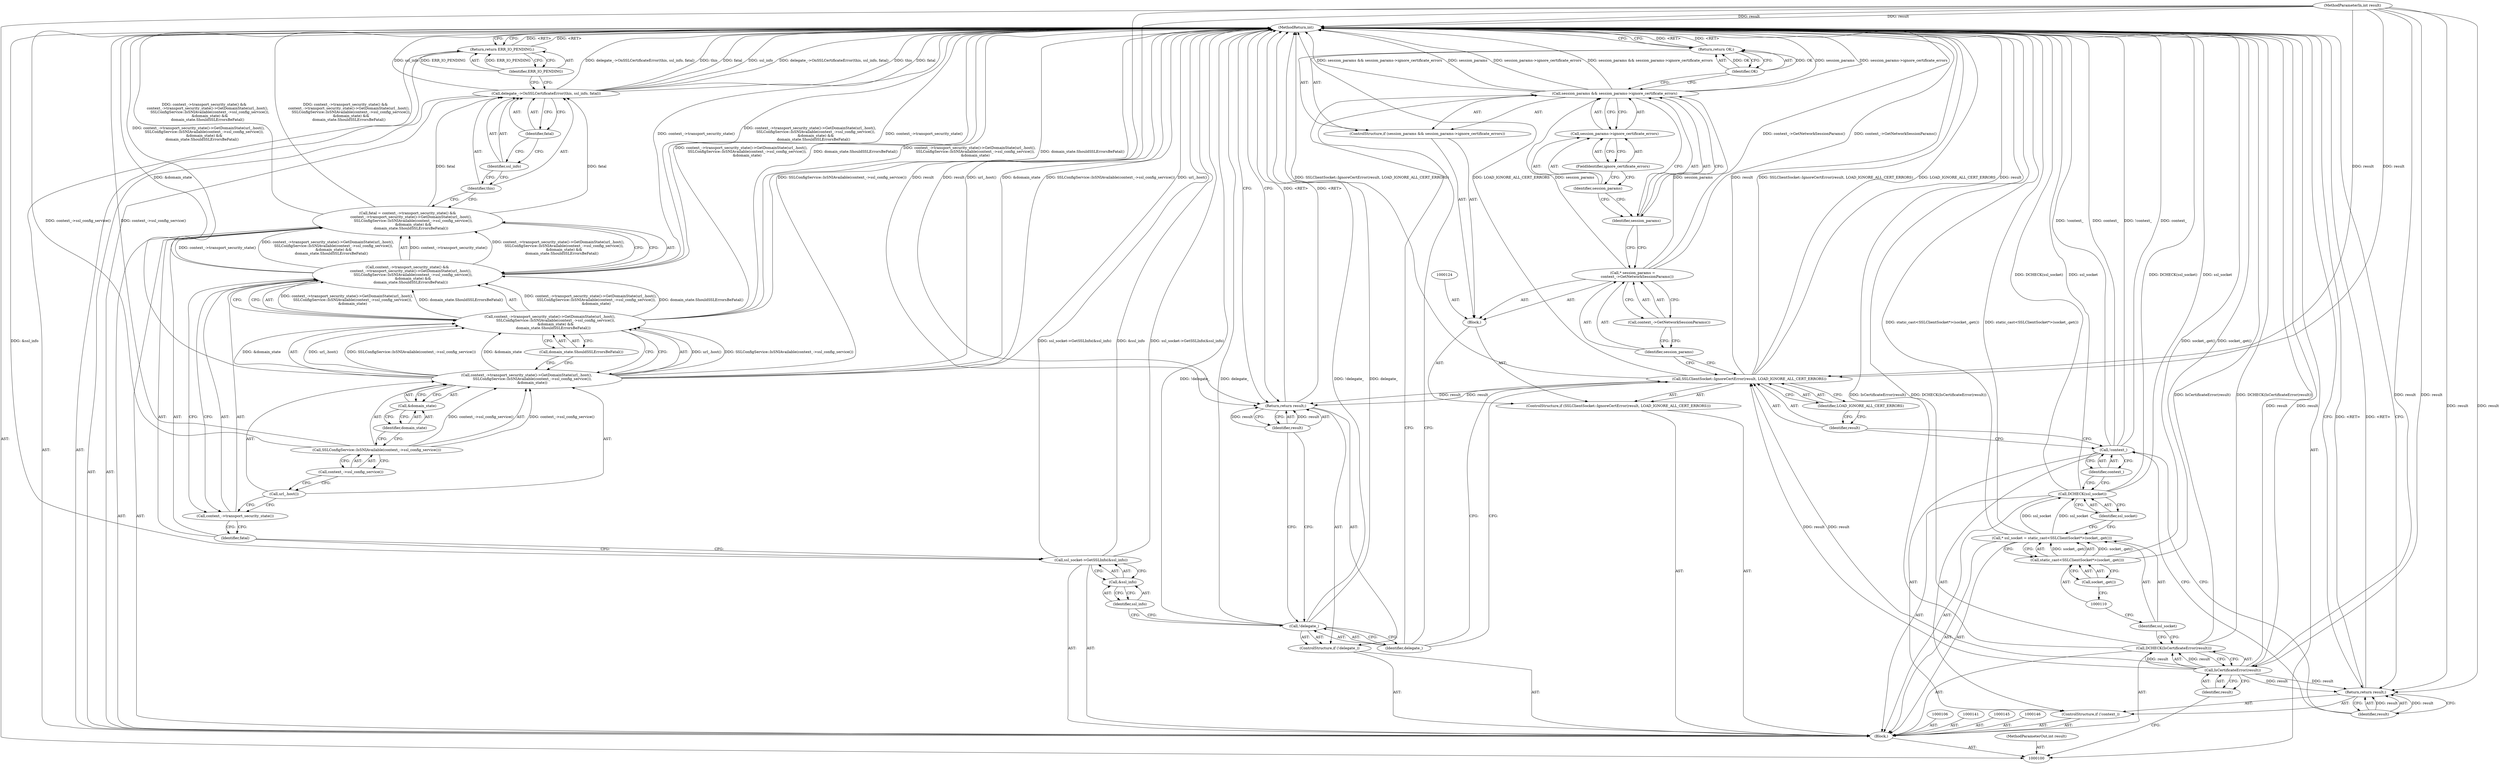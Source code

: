 digraph "0_Chrome_ca8cc70b2de822b939f87effc7c2b83bac280a44_4" {
"1000165" [label="(MethodReturn,int)"];
"1000101" [label="(MethodParameterIn,int result)"];
"1000254" [label="(MethodParameterOut,int result)"];
"1000102" [label="(Block,)"];
"1000125" [label="(Call,* session_params =\n        context_->GetNetworkSessionParams())"];
"1000126" [label="(Identifier,session_params)"];
"1000123" [label="(Block,)"];
"1000127" [label="(Call,context_->GetNetworkSessionParams())"];
"1000131" [label="(Call,session_params->ignore_certificate_errors)"];
"1000132" [label="(Identifier,session_params)"];
"1000128" [label="(ControlStructure,if (session_params && session_params->ignore_certificate_errors))"];
"1000133" [label="(FieldIdentifier,ignore_certificate_errors)"];
"1000129" [label="(Call,session_params && session_params->ignore_certificate_errors)"];
"1000130" [label="(Identifier,session_params)"];
"1000135" [label="(Identifier,OK)"];
"1000134" [label="(Return,return OK;)"];
"1000136" [label="(ControlStructure,if (!delegate_))"];
"1000137" [label="(Call,!delegate_)"];
"1000138" [label="(Identifier,delegate_)"];
"1000140" [label="(Identifier,result)"];
"1000139" [label="(Return,return result;)"];
"1000103" [label="(Call,DCHECK(IsCertificateError(result)))"];
"1000105" [label="(Identifier,result)"];
"1000104" [label="(Call,IsCertificateError(result))"];
"1000142" [label="(Call,ssl_socket->GetSSLInfo(&ssl_info))"];
"1000143" [label="(Call,&ssl_info)"];
"1000144" [label="(Identifier,ssl_info)"];
"1000147" [label="(Call,fatal = context_->transport_security_state() &&\n      context_->transport_security_state()->GetDomainState(url_.host(),\n          SSLConfigService::IsSNIAvailable(context_->ssl_config_service()),\n          &domain_state) &&\n      domain_state.ShouldSSLErrorsBeFatal())"];
"1000148" [label="(Identifier,fatal)"];
"1000149" [label="(Call,context_->transport_security_state() &&\n      context_->transport_security_state()->GetDomainState(url_.host(),\n          SSLConfigService::IsSNIAvailable(context_->ssl_config_service()),\n          &domain_state) &&\n      domain_state.ShouldSSLErrorsBeFatal())"];
"1000150" [label="(Call,context_->transport_security_state())"];
"1000153" [label="(Call,url_.host())"];
"1000151" [label="(Call,context_->transport_security_state()->GetDomainState(url_.host(),\n          SSLConfigService::IsSNIAvailable(context_->ssl_config_service()),\n          &domain_state) &&\n      domain_state.ShouldSSLErrorsBeFatal())"];
"1000152" [label="(Call,context_->transport_security_state()->GetDomainState(url_.host(),\n          SSLConfigService::IsSNIAvailable(context_->ssl_config_service()),\n          &domain_state))"];
"1000154" [label="(Call,SSLConfigService::IsSNIAvailable(context_->ssl_config_service()))"];
"1000155" [label="(Call,context_->ssl_config_service())"];
"1000156" [label="(Call,&domain_state)"];
"1000157" [label="(Identifier,domain_state)"];
"1000158" [label="(Call,domain_state.ShouldSSLErrorsBeFatal())"];
"1000159" [label="(Call,delegate_->OnSSLCertificateError(this, ssl_info, fatal))"];
"1000160" [label="(Identifier,this)"];
"1000161" [label="(Identifier,ssl_info)"];
"1000162" [label="(Identifier,fatal)"];
"1000107" [label="(Call,* ssl_socket = static_cast<SSLClientSocket*>(socket_.get()))"];
"1000108" [label="(Identifier,ssl_socket)"];
"1000109" [label="(Call,static_cast<SSLClientSocket*>(socket_.get()))"];
"1000111" [label="(Call,socket_.get())"];
"1000163" [label="(Return,return ERR_IO_PENDING;)"];
"1000164" [label="(Identifier,ERR_IO_PENDING)"];
"1000113" [label="(Identifier,ssl_socket)"];
"1000112" [label="(Call,DCHECK(ssl_socket))"];
"1000114" [label="(ControlStructure,if (!context_))"];
"1000115" [label="(Call,!context_)"];
"1000116" [label="(Identifier,context_)"];
"1000118" [label="(Identifier,result)"];
"1000117" [label="(Return,return result;)"];
"1000119" [label="(ControlStructure,if (SSLClientSocket::IgnoreCertError(result, LOAD_IGNORE_ALL_CERT_ERRORS)))"];
"1000121" [label="(Identifier,result)"];
"1000122" [label="(Identifier,LOAD_IGNORE_ALL_CERT_ERRORS)"];
"1000120" [label="(Call,SSLClientSocket::IgnoreCertError(result, LOAD_IGNORE_ALL_CERT_ERRORS))"];
"1000165" -> "1000100"  [label="AST: "];
"1000165" -> "1000117"  [label="CFG: "];
"1000165" -> "1000134"  [label="CFG: "];
"1000165" -> "1000139"  [label="CFG: "];
"1000165" -> "1000163"  [label="CFG: "];
"1000139" -> "1000165"  [label="DDG: <RET>"];
"1000159" -> "1000165"  [label="DDG: delegate_->OnSSLCertificateError(this, ssl_info, fatal)"];
"1000159" -> "1000165"  [label="DDG: this"];
"1000159" -> "1000165"  [label="DDG: fatal"];
"1000159" -> "1000165"  [label="DDG: ssl_info"];
"1000129" -> "1000165"  [label="DDG: session_params"];
"1000129" -> "1000165"  [label="DDG: session_params->ignore_certificate_errors"];
"1000129" -> "1000165"  [label="DDG: session_params && session_params->ignore_certificate_errors"];
"1000142" -> "1000165"  [label="DDG: ssl_socket->GetSSLInfo(&ssl_info)"];
"1000142" -> "1000165"  [label="DDG: &ssl_info"];
"1000103" -> "1000165"  [label="DDG: IsCertificateError(result)"];
"1000103" -> "1000165"  [label="DDG: DCHECK(IsCertificateError(result))"];
"1000104" -> "1000165"  [label="DDG: result"];
"1000151" -> "1000165"  [label="DDG: context_->transport_security_state()->GetDomainState(url_.host(),\n          SSLConfigService::IsSNIAvailable(context_->ssl_config_service()),\n          &domain_state)"];
"1000151" -> "1000165"  [label="DDG: domain_state.ShouldSSLErrorsBeFatal()"];
"1000147" -> "1000165"  [label="DDG: context_->transport_security_state() &&\n      context_->transport_security_state()->GetDomainState(url_.host(),\n          SSLConfigService::IsSNIAvailable(context_->ssl_config_service()),\n          &domain_state) &&\n      domain_state.ShouldSSLErrorsBeFatal()"];
"1000112" -> "1000165"  [label="DDG: DCHECK(ssl_socket)"];
"1000112" -> "1000165"  [label="DDG: ssl_socket"];
"1000152" -> "1000165"  [label="DDG: SSLConfigService::IsSNIAvailable(context_->ssl_config_service())"];
"1000152" -> "1000165"  [label="DDG: url_.host()"];
"1000152" -> "1000165"  [label="DDG: &domain_state"];
"1000149" -> "1000165"  [label="DDG: context_->transport_security_state()"];
"1000149" -> "1000165"  [label="DDG: context_->transport_security_state()->GetDomainState(url_.host(),\n          SSLConfigService::IsSNIAvailable(context_->ssl_config_service()),\n          &domain_state) &&\n      domain_state.ShouldSSLErrorsBeFatal()"];
"1000154" -> "1000165"  [label="DDG: context_->ssl_config_service()"];
"1000115" -> "1000165"  [label="DDG: !context_"];
"1000115" -> "1000165"  [label="DDG: context_"];
"1000120" -> "1000165"  [label="DDG: result"];
"1000120" -> "1000165"  [label="DDG: SSLClientSocket::IgnoreCertError(result, LOAD_IGNORE_ALL_CERT_ERRORS)"];
"1000120" -> "1000165"  [label="DDG: LOAD_IGNORE_ALL_CERT_ERRORS"];
"1000125" -> "1000165"  [label="DDG: context_->GetNetworkSessionParams()"];
"1000101" -> "1000165"  [label="DDG: result"];
"1000137" -> "1000165"  [label="DDG: delegate_"];
"1000137" -> "1000165"  [label="DDG: !delegate_"];
"1000109" -> "1000165"  [label="DDG: socket_.get()"];
"1000107" -> "1000165"  [label="DDG: static_cast<SSLClientSocket*>(socket_.get())"];
"1000117" -> "1000165"  [label="DDG: <RET>"];
"1000134" -> "1000165"  [label="DDG: <RET>"];
"1000163" -> "1000165"  [label="DDG: <RET>"];
"1000101" -> "1000100"  [label="AST: "];
"1000101" -> "1000165"  [label="DDG: result"];
"1000101" -> "1000104"  [label="DDG: result"];
"1000101" -> "1000117"  [label="DDG: result"];
"1000101" -> "1000120"  [label="DDG: result"];
"1000101" -> "1000139"  [label="DDG: result"];
"1000254" -> "1000100"  [label="AST: "];
"1000102" -> "1000100"  [label="AST: "];
"1000103" -> "1000102"  [label="AST: "];
"1000106" -> "1000102"  [label="AST: "];
"1000107" -> "1000102"  [label="AST: "];
"1000112" -> "1000102"  [label="AST: "];
"1000114" -> "1000102"  [label="AST: "];
"1000119" -> "1000102"  [label="AST: "];
"1000136" -> "1000102"  [label="AST: "];
"1000141" -> "1000102"  [label="AST: "];
"1000142" -> "1000102"  [label="AST: "];
"1000145" -> "1000102"  [label="AST: "];
"1000146" -> "1000102"  [label="AST: "];
"1000147" -> "1000102"  [label="AST: "];
"1000159" -> "1000102"  [label="AST: "];
"1000163" -> "1000102"  [label="AST: "];
"1000125" -> "1000123"  [label="AST: "];
"1000125" -> "1000127"  [label="CFG: "];
"1000126" -> "1000125"  [label="AST: "];
"1000127" -> "1000125"  [label="AST: "];
"1000130" -> "1000125"  [label="CFG: "];
"1000125" -> "1000165"  [label="DDG: context_->GetNetworkSessionParams()"];
"1000125" -> "1000129"  [label="DDG: session_params"];
"1000126" -> "1000125"  [label="AST: "];
"1000126" -> "1000120"  [label="CFG: "];
"1000127" -> "1000126"  [label="CFG: "];
"1000123" -> "1000119"  [label="AST: "];
"1000124" -> "1000123"  [label="AST: "];
"1000125" -> "1000123"  [label="AST: "];
"1000128" -> "1000123"  [label="AST: "];
"1000127" -> "1000125"  [label="AST: "];
"1000127" -> "1000126"  [label="CFG: "];
"1000125" -> "1000127"  [label="CFG: "];
"1000131" -> "1000129"  [label="AST: "];
"1000131" -> "1000133"  [label="CFG: "];
"1000132" -> "1000131"  [label="AST: "];
"1000133" -> "1000131"  [label="AST: "];
"1000129" -> "1000131"  [label="CFG: "];
"1000132" -> "1000131"  [label="AST: "];
"1000132" -> "1000130"  [label="CFG: "];
"1000133" -> "1000132"  [label="CFG: "];
"1000128" -> "1000123"  [label="AST: "];
"1000129" -> "1000128"  [label="AST: "];
"1000134" -> "1000128"  [label="AST: "];
"1000133" -> "1000131"  [label="AST: "];
"1000133" -> "1000132"  [label="CFG: "];
"1000131" -> "1000133"  [label="CFG: "];
"1000129" -> "1000128"  [label="AST: "];
"1000129" -> "1000130"  [label="CFG: "];
"1000129" -> "1000131"  [label="CFG: "];
"1000130" -> "1000129"  [label="AST: "];
"1000131" -> "1000129"  [label="AST: "];
"1000135" -> "1000129"  [label="CFG: "];
"1000138" -> "1000129"  [label="CFG: "];
"1000129" -> "1000165"  [label="DDG: session_params"];
"1000129" -> "1000165"  [label="DDG: session_params->ignore_certificate_errors"];
"1000129" -> "1000165"  [label="DDG: session_params && session_params->ignore_certificate_errors"];
"1000125" -> "1000129"  [label="DDG: session_params"];
"1000130" -> "1000129"  [label="AST: "];
"1000130" -> "1000125"  [label="CFG: "];
"1000132" -> "1000130"  [label="CFG: "];
"1000129" -> "1000130"  [label="CFG: "];
"1000135" -> "1000134"  [label="AST: "];
"1000135" -> "1000129"  [label="CFG: "];
"1000134" -> "1000135"  [label="CFG: "];
"1000135" -> "1000134"  [label="DDG: OK"];
"1000134" -> "1000128"  [label="AST: "];
"1000134" -> "1000135"  [label="CFG: "];
"1000135" -> "1000134"  [label="AST: "];
"1000165" -> "1000134"  [label="CFG: "];
"1000134" -> "1000165"  [label="DDG: <RET>"];
"1000135" -> "1000134"  [label="DDG: OK"];
"1000136" -> "1000102"  [label="AST: "];
"1000137" -> "1000136"  [label="AST: "];
"1000139" -> "1000136"  [label="AST: "];
"1000137" -> "1000136"  [label="AST: "];
"1000137" -> "1000138"  [label="CFG: "];
"1000138" -> "1000137"  [label="AST: "];
"1000140" -> "1000137"  [label="CFG: "];
"1000144" -> "1000137"  [label="CFG: "];
"1000137" -> "1000165"  [label="DDG: delegate_"];
"1000137" -> "1000165"  [label="DDG: !delegate_"];
"1000138" -> "1000137"  [label="AST: "];
"1000138" -> "1000129"  [label="CFG: "];
"1000138" -> "1000120"  [label="CFG: "];
"1000137" -> "1000138"  [label="CFG: "];
"1000140" -> "1000139"  [label="AST: "];
"1000140" -> "1000137"  [label="CFG: "];
"1000139" -> "1000140"  [label="CFG: "];
"1000140" -> "1000139"  [label="DDG: result"];
"1000139" -> "1000136"  [label="AST: "];
"1000139" -> "1000140"  [label="CFG: "];
"1000140" -> "1000139"  [label="AST: "];
"1000165" -> "1000139"  [label="CFG: "];
"1000139" -> "1000165"  [label="DDG: <RET>"];
"1000140" -> "1000139"  [label="DDG: result"];
"1000120" -> "1000139"  [label="DDG: result"];
"1000101" -> "1000139"  [label="DDG: result"];
"1000103" -> "1000102"  [label="AST: "];
"1000103" -> "1000104"  [label="CFG: "];
"1000104" -> "1000103"  [label="AST: "];
"1000108" -> "1000103"  [label="CFG: "];
"1000103" -> "1000165"  [label="DDG: IsCertificateError(result)"];
"1000103" -> "1000165"  [label="DDG: DCHECK(IsCertificateError(result))"];
"1000104" -> "1000103"  [label="DDG: result"];
"1000105" -> "1000104"  [label="AST: "];
"1000105" -> "1000100"  [label="CFG: "];
"1000104" -> "1000105"  [label="CFG: "];
"1000104" -> "1000103"  [label="AST: "];
"1000104" -> "1000105"  [label="CFG: "];
"1000105" -> "1000104"  [label="AST: "];
"1000103" -> "1000104"  [label="CFG: "];
"1000104" -> "1000165"  [label="DDG: result"];
"1000104" -> "1000103"  [label="DDG: result"];
"1000101" -> "1000104"  [label="DDG: result"];
"1000104" -> "1000117"  [label="DDG: result"];
"1000104" -> "1000120"  [label="DDG: result"];
"1000142" -> "1000102"  [label="AST: "];
"1000142" -> "1000143"  [label="CFG: "];
"1000143" -> "1000142"  [label="AST: "];
"1000148" -> "1000142"  [label="CFG: "];
"1000142" -> "1000165"  [label="DDG: ssl_socket->GetSSLInfo(&ssl_info)"];
"1000142" -> "1000165"  [label="DDG: &ssl_info"];
"1000143" -> "1000142"  [label="AST: "];
"1000143" -> "1000144"  [label="CFG: "];
"1000144" -> "1000143"  [label="AST: "];
"1000142" -> "1000143"  [label="CFG: "];
"1000144" -> "1000143"  [label="AST: "];
"1000144" -> "1000137"  [label="CFG: "];
"1000143" -> "1000144"  [label="CFG: "];
"1000147" -> "1000102"  [label="AST: "];
"1000147" -> "1000149"  [label="CFG: "];
"1000148" -> "1000147"  [label="AST: "];
"1000149" -> "1000147"  [label="AST: "];
"1000160" -> "1000147"  [label="CFG: "];
"1000147" -> "1000165"  [label="DDG: context_->transport_security_state() &&\n      context_->transport_security_state()->GetDomainState(url_.host(),\n          SSLConfigService::IsSNIAvailable(context_->ssl_config_service()),\n          &domain_state) &&\n      domain_state.ShouldSSLErrorsBeFatal()"];
"1000149" -> "1000147"  [label="DDG: context_->transport_security_state()"];
"1000149" -> "1000147"  [label="DDG: context_->transport_security_state()->GetDomainState(url_.host(),\n          SSLConfigService::IsSNIAvailable(context_->ssl_config_service()),\n          &domain_state) &&\n      domain_state.ShouldSSLErrorsBeFatal()"];
"1000147" -> "1000159"  [label="DDG: fatal"];
"1000148" -> "1000147"  [label="AST: "];
"1000148" -> "1000142"  [label="CFG: "];
"1000150" -> "1000148"  [label="CFG: "];
"1000149" -> "1000147"  [label="AST: "];
"1000149" -> "1000150"  [label="CFG: "];
"1000149" -> "1000151"  [label="CFG: "];
"1000150" -> "1000149"  [label="AST: "];
"1000151" -> "1000149"  [label="AST: "];
"1000147" -> "1000149"  [label="CFG: "];
"1000149" -> "1000165"  [label="DDG: context_->transport_security_state()"];
"1000149" -> "1000165"  [label="DDG: context_->transport_security_state()->GetDomainState(url_.host(),\n          SSLConfigService::IsSNIAvailable(context_->ssl_config_service()),\n          &domain_state) &&\n      domain_state.ShouldSSLErrorsBeFatal()"];
"1000149" -> "1000147"  [label="DDG: context_->transport_security_state()"];
"1000149" -> "1000147"  [label="DDG: context_->transport_security_state()->GetDomainState(url_.host(),\n          SSLConfigService::IsSNIAvailable(context_->ssl_config_service()),\n          &domain_state) &&\n      domain_state.ShouldSSLErrorsBeFatal()"];
"1000151" -> "1000149"  [label="DDG: context_->transport_security_state()->GetDomainState(url_.host(),\n          SSLConfigService::IsSNIAvailable(context_->ssl_config_service()),\n          &domain_state)"];
"1000151" -> "1000149"  [label="DDG: domain_state.ShouldSSLErrorsBeFatal()"];
"1000150" -> "1000149"  [label="AST: "];
"1000150" -> "1000148"  [label="CFG: "];
"1000153" -> "1000150"  [label="CFG: "];
"1000149" -> "1000150"  [label="CFG: "];
"1000153" -> "1000152"  [label="AST: "];
"1000153" -> "1000150"  [label="CFG: "];
"1000155" -> "1000153"  [label="CFG: "];
"1000151" -> "1000149"  [label="AST: "];
"1000151" -> "1000152"  [label="CFG: "];
"1000151" -> "1000158"  [label="CFG: "];
"1000152" -> "1000151"  [label="AST: "];
"1000158" -> "1000151"  [label="AST: "];
"1000149" -> "1000151"  [label="CFG: "];
"1000151" -> "1000165"  [label="DDG: context_->transport_security_state()->GetDomainState(url_.host(),\n          SSLConfigService::IsSNIAvailable(context_->ssl_config_service()),\n          &domain_state)"];
"1000151" -> "1000165"  [label="DDG: domain_state.ShouldSSLErrorsBeFatal()"];
"1000151" -> "1000149"  [label="DDG: context_->transport_security_state()->GetDomainState(url_.host(),\n          SSLConfigService::IsSNIAvailable(context_->ssl_config_service()),\n          &domain_state)"];
"1000151" -> "1000149"  [label="DDG: domain_state.ShouldSSLErrorsBeFatal()"];
"1000152" -> "1000151"  [label="DDG: url_.host()"];
"1000152" -> "1000151"  [label="DDG: SSLConfigService::IsSNIAvailable(context_->ssl_config_service())"];
"1000152" -> "1000151"  [label="DDG: &domain_state"];
"1000152" -> "1000151"  [label="AST: "];
"1000152" -> "1000156"  [label="CFG: "];
"1000153" -> "1000152"  [label="AST: "];
"1000154" -> "1000152"  [label="AST: "];
"1000156" -> "1000152"  [label="AST: "];
"1000158" -> "1000152"  [label="CFG: "];
"1000151" -> "1000152"  [label="CFG: "];
"1000152" -> "1000165"  [label="DDG: SSLConfigService::IsSNIAvailable(context_->ssl_config_service())"];
"1000152" -> "1000165"  [label="DDG: url_.host()"];
"1000152" -> "1000165"  [label="DDG: &domain_state"];
"1000152" -> "1000151"  [label="DDG: url_.host()"];
"1000152" -> "1000151"  [label="DDG: SSLConfigService::IsSNIAvailable(context_->ssl_config_service())"];
"1000152" -> "1000151"  [label="DDG: &domain_state"];
"1000154" -> "1000152"  [label="DDG: context_->ssl_config_service()"];
"1000154" -> "1000152"  [label="AST: "];
"1000154" -> "1000155"  [label="CFG: "];
"1000155" -> "1000154"  [label="AST: "];
"1000157" -> "1000154"  [label="CFG: "];
"1000154" -> "1000165"  [label="DDG: context_->ssl_config_service()"];
"1000154" -> "1000152"  [label="DDG: context_->ssl_config_service()"];
"1000155" -> "1000154"  [label="AST: "];
"1000155" -> "1000153"  [label="CFG: "];
"1000154" -> "1000155"  [label="CFG: "];
"1000156" -> "1000152"  [label="AST: "];
"1000156" -> "1000157"  [label="CFG: "];
"1000157" -> "1000156"  [label="AST: "];
"1000152" -> "1000156"  [label="CFG: "];
"1000157" -> "1000156"  [label="AST: "];
"1000157" -> "1000154"  [label="CFG: "];
"1000156" -> "1000157"  [label="CFG: "];
"1000158" -> "1000151"  [label="AST: "];
"1000158" -> "1000152"  [label="CFG: "];
"1000151" -> "1000158"  [label="CFG: "];
"1000159" -> "1000102"  [label="AST: "];
"1000159" -> "1000162"  [label="CFG: "];
"1000160" -> "1000159"  [label="AST: "];
"1000161" -> "1000159"  [label="AST: "];
"1000162" -> "1000159"  [label="AST: "];
"1000164" -> "1000159"  [label="CFG: "];
"1000159" -> "1000165"  [label="DDG: delegate_->OnSSLCertificateError(this, ssl_info, fatal)"];
"1000159" -> "1000165"  [label="DDG: this"];
"1000159" -> "1000165"  [label="DDG: fatal"];
"1000159" -> "1000165"  [label="DDG: ssl_info"];
"1000147" -> "1000159"  [label="DDG: fatal"];
"1000160" -> "1000159"  [label="AST: "];
"1000160" -> "1000147"  [label="CFG: "];
"1000161" -> "1000160"  [label="CFG: "];
"1000161" -> "1000159"  [label="AST: "];
"1000161" -> "1000160"  [label="CFG: "];
"1000162" -> "1000161"  [label="CFG: "];
"1000162" -> "1000159"  [label="AST: "];
"1000162" -> "1000161"  [label="CFG: "];
"1000159" -> "1000162"  [label="CFG: "];
"1000107" -> "1000102"  [label="AST: "];
"1000107" -> "1000109"  [label="CFG: "];
"1000108" -> "1000107"  [label="AST: "];
"1000109" -> "1000107"  [label="AST: "];
"1000113" -> "1000107"  [label="CFG: "];
"1000107" -> "1000165"  [label="DDG: static_cast<SSLClientSocket*>(socket_.get())"];
"1000109" -> "1000107"  [label="DDG: socket_.get()"];
"1000107" -> "1000112"  [label="DDG: ssl_socket"];
"1000108" -> "1000107"  [label="AST: "];
"1000108" -> "1000103"  [label="CFG: "];
"1000110" -> "1000108"  [label="CFG: "];
"1000109" -> "1000107"  [label="AST: "];
"1000109" -> "1000111"  [label="CFG: "];
"1000110" -> "1000109"  [label="AST: "];
"1000111" -> "1000109"  [label="AST: "];
"1000107" -> "1000109"  [label="CFG: "];
"1000109" -> "1000165"  [label="DDG: socket_.get()"];
"1000109" -> "1000107"  [label="DDG: socket_.get()"];
"1000111" -> "1000109"  [label="AST: "];
"1000111" -> "1000110"  [label="CFG: "];
"1000109" -> "1000111"  [label="CFG: "];
"1000163" -> "1000102"  [label="AST: "];
"1000163" -> "1000164"  [label="CFG: "];
"1000164" -> "1000163"  [label="AST: "];
"1000165" -> "1000163"  [label="CFG: "];
"1000163" -> "1000165"  [label="DDG: <RET>"];
"1000164" -> "1000163"  [label="DDG: ERR_IO_PENDING"];
"1000164" -> "1000163"  [label="AST: "];
"1000164" -> "1000159"  [label="CFG: "];
"1000163" -> "1000164"  [label="CFG: "];
"1000164" -> "1000163"  [label="DDG: ERR_IO_PENDING"];
"1000113" -> "1000112"  [label="AST: "];
"1000113" -> "1000107"  [label="CFG: "];
"1000112" -> "1000113"  [label="CFG: "];
"1000112" -> "1000102"  [label="AST: "];
"1000112" -> "1000113"  [label="CFG: "];
"1000113" -> "1000112"  [label="AST: "];
"1000116" -> "1000112"  [label="CFG: "];
"1000112" -> "1000165"  [label="DDG: DCHECK(ssl_socket)"];
"1000112" -> "1000165"  [label="DDG: ssl_socket"];
"1000107" -> "1000112"  [label="DDG: ssl_socket"];
"1000114" -> "1000102"  [label="AST: "];
"1000115" -> "1000114"  [label="AST: "];
"1000117" -> "1000114"  [label="AST: "];
"1000115" -> "1000114"  [label="AST: "];
"1000115" -> "1000116"  [label="CFG: "];
"1000116" -> "1000115"  [label="AST: "];
"1000118" -> "1000115"  [label="CFG: "];
"1000121" -> "1000115"  [label="CFG: "];
"1000115" -> "1000165"  [label="DDG: !context_"];
"1000115" -> "1000165"  [label="DDG: context_"];
"1000116" -> "1000115"  [label="AST: "];
"1000116" -> "1000112"  [label="CFG: "];
"1000115" -> "1000116"  [label="CFG: "];
"1000118" -> "1000117"  [label="AST: "];
"1000118" -> "1000115"  [label="CFG: "];
"1000117" -> "1000118"  [label="CFG: "];
"1000118" -> "1000117"  [label="DDG: result"];
"1000117" -> "1000114"  [label="AST: "];
"1000117" -> "1000118"  [label="CFG: "];
"1000118" -> "1000117"  [label="AST: "];
"1000165" -> "1000117"  [label="CFG: "];
"1000117" -> "1000165"  [label="DDG: <RET>"];
"1000118" -> "1000117"  [label="DDG: result"];
"1000104" -> "1000117"  [label="DDG: result"];
"1000101" -> "1000117"  [label="DDG: result"];
"1000119" -> "1000102"  [label="AST: "];
"1000120" -> "1000119"  [label="AST: "];
"1000123" -> "1000119"  [label="AST: "];
"1000121" -> "1000120"  [label="AST: "];
"1000121" -> "1000115"  [label="CFG: "];
"1000122" -> "1000121"  [label="CFG: "];
"1000122" -> "1000120"  [label="AST: "];
"1000122" -> "1000121"  [label="CFG: "];
"1000120" -> "1000122"  [label="CFG: "];
"1000120" -> "1000119"  [label="AST: "];
"1000120" -> "1000122"  [label="CFG: "];
"1000121" -> "1000120"  [label="AST: "];
"1000122" -> "1000120"  [label="AST: "];
"1000126" -> "1000120"  [label="CFG: "];
"1000138" -> "1000120"  [label="CFG: "];
"1000120" -> "1000165"  [label="DDG: result"];
"1000120" -> "1000165"  [label="DDG: SSLClientSocket::IgnoreCertError(result, LOAD_IGNORE_ALL_CERT_ERRORS)"];
"1000120" -> "1000165"  [label="DDG: LOAD_IGNORE_ALL_CERT_ERRORS"];
"1000104" -> "1000120"  [label="DDG: result"];
"1000101" -> "1000120"  [label="DDG: result"];
"1000120" -> "1000139"  [label="DDG: result"];
}
